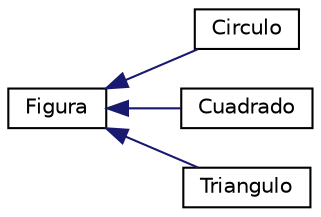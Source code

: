 digraph "Graphical Class Hierarchy"
{
  edge [fontname="Helvetica",fontsize="10",labelfontname="Helvetica",labelfontsize="10"];
  node [fontname="Helvetica",fontsize="10",shape=record];
  rankdir="LR";
  Node1 [label="Figura",height=0.2,width=0.4,color="black", fillcolor="white", style="filled",URL="$class_figura.html",tooltip="Clase Figura. "];
  Node1 -> Node2 [dir="back",color="midnightblue",fontsize="10",style="solid",fontname="Helvetica"];
  Node2 [label="Circulo",height=0.2,width=0.4,color="black", fillcolor="white", style="filled",URL="$class_circulo.html",tooltip="Clase derivada Circulo. "];
  Node1 -> Node3 [dir="back",color="midnightblue",fontsize="10",style="solid",fontname="Helvetica"];
  Node3 [label="Cuadrado",height=0.2,width=0.4,color="black", fillcolor="white", style="filled",URL="$class_cuadrado.html",tooltip="Clase derivada Cuadrado. "];
  Node1 -> Node4 [dir="back",color="midnightblue",fontsize="10",style="solid",fontname="Helvetica"];
  Node4 [label="Triangulo",height=0.2,width=0.4,color="black", fillcolor="white", style="filled",URL="$class_triangulo.html",tooltip="Clase derivada Triangulo. "];
}
